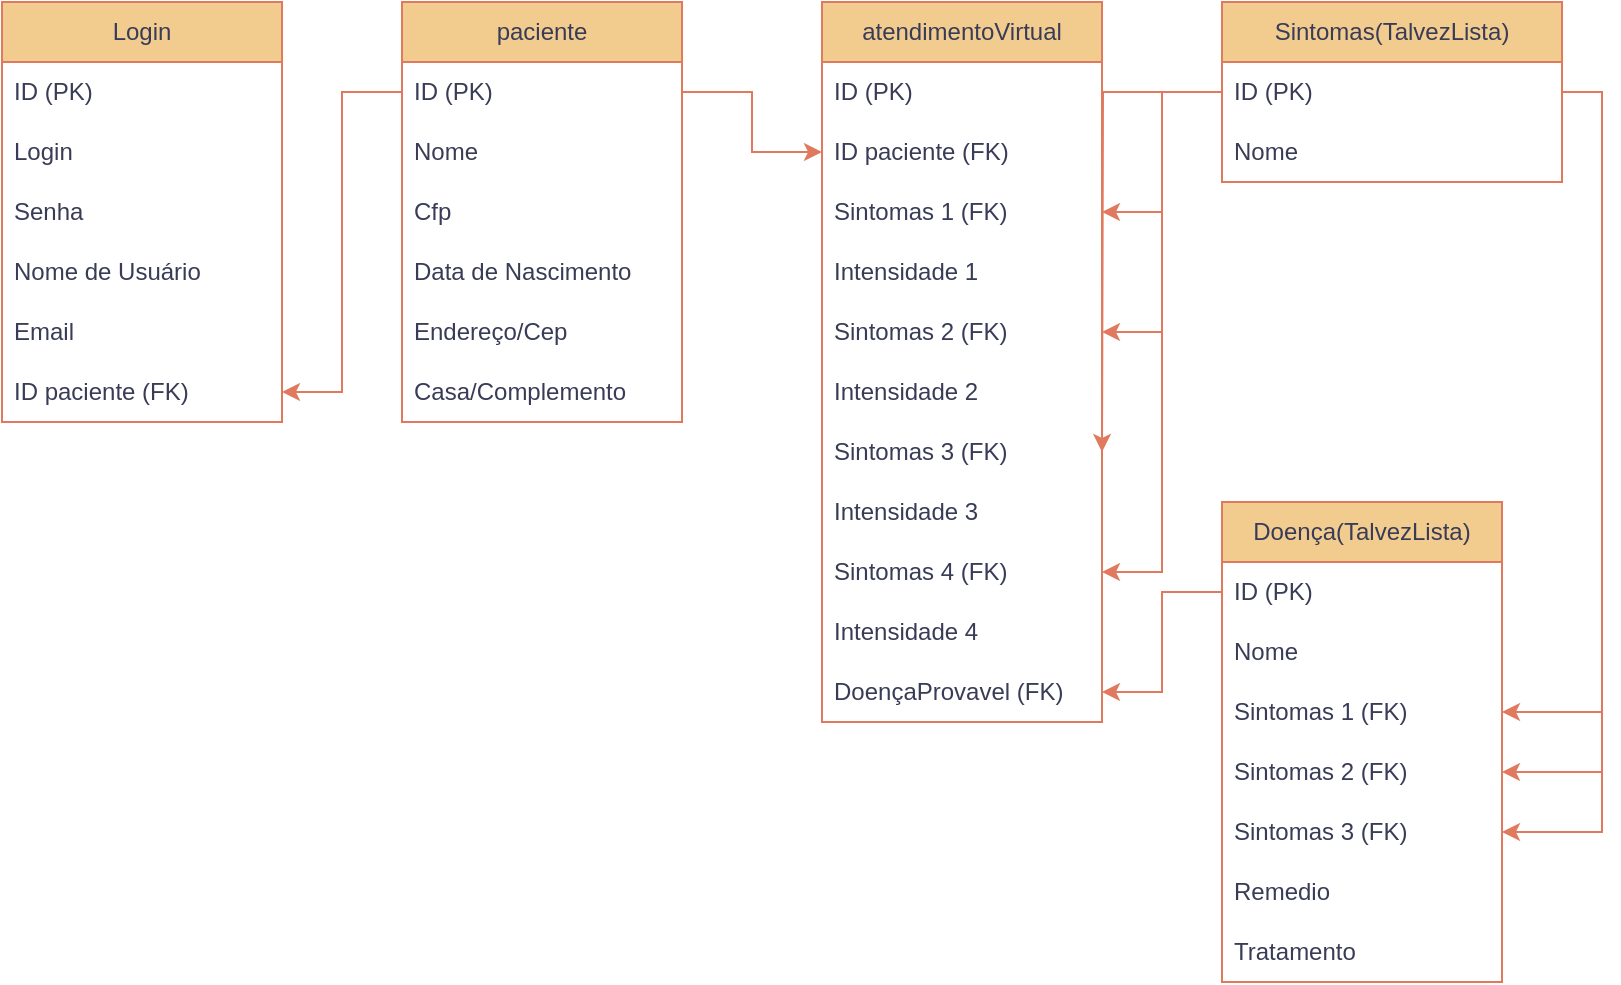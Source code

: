 <mxfile version="21.3.2" type="device">
  <diagram name="Página-1" id="5S0Ta3Dd2U1DhZmGaIWO">
    <mxGraphModel dx="954" dy="584" grid="1" gridSize="10" guides="1" tooltips="1" connect="1" arrows="1" fold="1" page="1" pageScale="1" pageWidth="827" pageHeight="1169" background="#ffffff" math="0" shadow="0">
      <root>
        <mxCell id="0" />
        <mxCell id="1" parent="0" />
        <mxCell id="IrFXPjEVqPsneqg-zb0W-1" value="atendimentoVirtual" style="swimlane;fontStyle=0;childLayout=stackLayout;horizontal=1;startSize=30;horizontalStack=0;resizeParent=1;resizeParentMax=0;resizeLast=0;collapsible=1;marginBottom=0;whiteSpace=wrap;html=1;labelBackgroundColor=none;fillColor=#F2CC8F;strokeColor=#E07A5F;fontColor=#393C56;" vertex="1" parent="1">
          <mxGeometry x="423" y="170" width="140" height="360" as="geometry" />
        </mxCell>
        <mxCell id="IrFXPjEVqPsneqg-zb0W-37" value="ID (PK)" style="text;strokeColor=none;fillColor=none;align=left;verticalAlign=middle;spacingLeft=4;spacingRight=4;overflow=hidden;points=[[0,0.5],[1,0.5]];portConstraint=eastwest;rotatable=0;whiteSpace=wrap;html=1;labelBackgroundColor=none;fontColor=#393C56;" vertex="1" parent="IrFXPjEVqPsneqg-zb0W-1">
          <mxGeometry y="30" width="140" height="30" as="geometry" />
        </mxCell>
        <mxCell id="IrFXPjEVqPsneqg-zb0W-2" value="ID paciente (FK)" style="text;strokeColor=none;fillColor=none;align=left;verticalAlign=middle;spacingLeft=4;spacingRight=4;overflow=hidden;points=[[0,0.5],[1,0.5]];portConstraint=eastwest;rotatable=0;whiteSpace=wrap;html=1;labelBackgroundColor=none;fontColor=#393C56;" vertex="1" parent="IrFXPjEVqPsneqg-zb0W-1">
          <mxGeometry y="60" width="140" height="30" as="geometry" />
        </mxCell>
        <mxCell id="IrFXPjEVqPsneqg-zb0W-3" value="Sintomas 1 (FK)" style="text;strokeColor=none;fillColor=none;align=left;verticalAlign=middle;spacingLeft=4;spacingRight=4;overflow=hidden;points=[[0,0.5],[1,0.5]];portConstraint=eastwest;rotatable=0;whiteSpace=wrap;html=1;labelBackgroundColor=none;fontColor=#393C56;" vertex="1" parent="IrFXPjEVqPsneqg-zb0W-1">
          <mxGeometry y="90" width="140" height="30" as="geometry" />
        </mxCell>
        <mxCell id="IrFXPjEVqPsneqg-zb0W-5" value="Intensidade 1" style="text;strokeColor=none;fillColor=none;align=left;verticalAlign=middle;spacingLeft=4;spacingRight=4;overflow=hidden;points=[[0,0.5],[1,0.5]];portConstraint=eastwest;rotatable=0;whiteSpace=wrap;html=1;labelBackgroundColor=none;fontColor=#393C56;" vertex="1" parent="IrFXPjEVqPsneqg-zb0W-1">
          <mxGeometry y="120" width="140" height="30" as="geometry" />
        </mxCell>
        <mxCell id="IrFXPjEVqPsneqg-zb0W-6" value="Sintomas 2 (FK)" style="text;strokeColor=none;fillColor=none;align=left;verticalAlign=middle;spacingLeft=4;spacingRight=4;overflow=hidden;points=[[0,0.5],[1,0.5]];portConstraint=eastwest;rotatable=0;whiteSpace=wrap;html=1;labelBackgroundColor=none;fontColor=#393C56;" vertex="1" parent="IrFXPjEVqPsneqg-zb0W-1">
          <mxGeometry y="150" width="140" height="30" as="geometry" />
        </mxCell>
        <mxCell id="IrFXPjEVqPsneqg-zb0W-7" value="Intensidade 2" style="text;strokeColor=none;fillColor=none;align=left;verticalAlign=middle;spacingLeft=4;spacingRight=4;overflow=hidden;points=[[0,0.5],[1,0.5]];portConstraint=eastwest;rotatable=0;whiteSpace=wrap;html=1;labelBackgroundColor=none;fontColor=#393C56;" vertex="1" parent="IrFXPjEVqPsneqg-zb0W-1">
          <mxGeometry y="180" width="140" height="30" as="geometry" />
        </mxCell>
        <mxCell id="IrFXPjEVqPsneqg-zb0W-57" value="Sintomas 3 (FK)" style="text;strokeColor=none;fillColor=none;align=left;verticalAlign=middle;spacingLeft=4;spacingRight=4;overflow=hidden;points=[[0,0.5],[1,0.5]];portConstraint=eastwest;rotatable=0;whiteSpace=wrap;html=1;labelBackgroundColor=none;fontColor=#393C56;" vertex="1" parent="IrFXPjEVqPsneqg-zb0W-1">
          <mxGeometry y="210" width="140" height="30" as="geometry" />
        </mxCell>
        <mxCell id="IrFXPjEVqPsneqg-zb0W-4" value="Intensidade 3" style="text;strokeColor=none;fillColor=none;align=left;verticalAlign=middle;spacingLeft=4;spacingRight=4;overflow=hidden;points=[[0,0.5],[1,0.5]];portConstraint=eastwest;rotatable=0;whiteSpace=wrap;html=1;labelBackgroundColor=none;fontColor=#393C56;" vertex="1" parent="IrFXPjEVqPsneqg-zb0W-1">
          <mxGeometry y="240" width="140" height="30" as="geometry" />
        </mxCell>
        <mxCell id="IrFXPjEVqPsneqg-zb0W-29" value="Sintomas 4 (FK)" style="text;strokeColor=none;fillColor=none;align=left;verticalAlign=middle;spacingLeft=4;spacingRight=4;overflow=hidden;points=[[0,0.5],[1,0.5]];portConstraint=eastwest;rotatable=0;whiteSpace=wrap;html=1;labelBackgroundColor=none;fontColor=#393C56;" vertex="1" parent="IrFXPjEVqPsneqg-zb0W-1">
          <mxGeometry y="270" width="140" height="30" as="geometry" />
        </mxCell>
        <mxCell id="IrFXPjEVqPsneqg-zb0W-30" value="Intensidade 4" style="text;strokeColor=none;fillColor=none;align=left;verticalAlign=middle;spacingLeft=4;spacingRight=4;overflow=hidden;points=[[0,0.5],[1,0.5]];portConstraint=eastwest;rotatable=0;whiteSpace=wrap;html=1;labelBackgroundColor=none;fontColor=#393C56;" vertex="1" parent="IrFXPjEVqPsneqg-zb0W-1">
          <mxGeometry y="300" width="140" height="30" as="geometry" />
        </mxCell>
        <mxCell id="IrFXPjEVqPsneqg-zb0W-38" value="DoençaProvavel (FK)" style="text;strokeColor=none;fillColor=none;align=left;verticalAlign=middle;spacingLeft=4;spacingRight=4;overflow=hidden;points=[[0,0.5],[1,0.5]];portConstraint=eastwest;rotatable=0;whiteSpace=wrap;html=1;labelBackgroundColor=none;fontColor=#393C56;" vertex="1" parent="IrFXPjEVqPsneqg-zb0W-1">
          <mxGeometry y="330" width="140" height="30" as="geometry" />
        </mxCell>
        <mxCell id="IrFXPjEVqPsneqg-zb0W-9" value="paciente" style="swimlane;fontStyle=0;childLayout=stackLayout;horizontal=1;startSize=30;horizontalStack=0;resizeParent=1;resizeParentMax=0;resizeLast=0;collapsible=1;marginBottom=0;whiteSpace=wrap;html=1;labelBackgroundColor=none;fillColor=#F2CC8F;strokeColor=#E07A5F;fontColor=#393C56;" vertex="1" parent="1">
          <mxGeometry x="213" y="170" width="140" height="210" as="geometry" />
        </mxCell>
        <mxCell id="IrFXPjEVqPsneqg-zb0W-10" value="ID (PK)" style="text;strokeColor=none;fillColor=none;align=left;verticalAlign=middle;spacingLeft=4;spacingRight=4;overflow=hidden;points=[[0,0.5],[1,0.5]];portConstraint=eastwest;rotatable=0;whiteSpace=wrap;html=1;labelBackgroundColor=none;fontColor=#393C56;" vertex="1" parent="IrFXPjEVqPsneqg-zb0W-9">
          <mxGeometry y="30" width="140" height="30" as="geometry" />
        </mxCell>
        <mxCell id="IrFXPjEVqPsneqg-zb0W-11" value="Nome" style="text;strokeColor=none;fillColor=none;align=left;verticalAlign=middle;spacingLeft=4;spacingRight=4;overflow=hidden;points=[[0,0.5],[1,0.5]];portConstraint=eastwest;rotatable=0;whiteSpace=wrap;html=1;labelBackgroundColor=none;fontColor=#393C56;" vertex="1" parent="IrFXPjEVqPsneqg-zb0W-9">
          <mxGeometry y="60" width="140" height="30" as="geometry" />
        </mxCell>
        <mxCell id="IrFXPjEVqPsneqg-zb0W-13" value="Cfp" style="text;strokeColor=none;fillColor=none;align=left;verticalAlign=middle;spacingLeft=4;spacingRight=4;overflow=hidden;points=[[0,0.5],[1,0.5]];portConstraint=eastwest;rotatable=0;whiteSpace=wrap;html=1;labelBackgroundColor=none;fontColor=#393C56;" vertex="1" parent="IrFXPjEVqPsneqg-zb0W-9">
          <mxGeometry y="90" width="140" height="30" as="geometry" />
        </mxCell>
        <mxCell id="IrFXPjEVqPsneqg-zb0W-56" value="Data de Nascimento" style="text;strokeColor=none;fillColor=none;align=left;verticalAlign=middle;spacingLeft=4;spacingRight=4;overflow=hidden;points=[[0,0.5],[1,0.5]];portConstraint=eastwest;rotatable=0;whiteSpace=wrap;html=1;labelBackgroundColor=none;fontColor=#393C56;" vertex="1" parent="IrFXPjEVqPsneqg-zb0W-9">
          <mxGeometry y="120" width="140" height="30" as="geometry" />
        </mxCell>
        <mxCell id="IrFXPjEVqPsneqg-zb0W-12" value="Endereço/Cep" style="text;strokeColor=none;fillColor=none;align=left;verticalAlign=middle;spacingLeft=4;spacingRight=4;overflow=hidden;points=[[0,0.5],[1,0.5]];portConstraint=eastwest;rotatable=0;whiteSpace=wrap;html=1;labelBackgroundColor=none;fontColor=#393C56;" vertex="1" parent="IrFXPjEVqPsneqg-zb0W-9">
          <mxGeometry y="150" width="140" height="30" as="geometry" />
        </mxCell>
        <mxCell id="IrFXPjEVqPsneqg-zb0W-55" value="Casa/Complemento" style="text;strokeColor=none;fillColor=none;align=left;verticalAlign=middle;spacingLeft=4;spacingRight=4;overflow=hidden;points=[[0,0.5],[1,0.5]];portConstraint=eastwest;rotatable=0;whiteSpace=wrap;html=1;labelBackgroundColor=none;fontColor=#393C56;" vertex="1" parent="IrFXPjEVqPsneqg-zb0W-9">
          <mxGeometry y="180" width="140" height="30" as="geometry" />
        </mxCell>
        <mxCell id="IrFXPjEVqPsneqg-zb0W-16" style="edgeStyle=orthogonalEdgeStyle;rounded=0;orthogonalLoop=1;jettySize=auto;html=1;exitX=1;exitY=0.5;exitDx=0;exitDy=0;entryX=0;entryY=0.5;entryDx=0;entryDy=0;labelBackgroundColor=none;strokeColor=#E07A5F;fontColor=default;" edge="1" parent="1" source="IrFXPjEVqPsneqg-zb0W-10" target="IrFXPjEVqPsneqg-zb0W-2">
          <mxGeometry relative="1" as="geometry" />
        </mxCell>
        <mxCell id="IrFXPjEVqPsneqg-zb0W-17" value="Doença(TalvezLista)" style="swimlane;fontStyle=0;childLayout=stackLayout;horizontal=1;startSize=30;horizontalStack=0;resizeParent=1;resizeParentMax=0;resizeLast=0;collapsible=1;marginBottom=0;whiteSpace=wrap;html=1;labelBackgroundColor=none;fillColor=#F2CC8F;strokeColor=#E07A5F;fontColor=#393C56;" vertex="1" parent="1">
          <mxGeometry x="623" y="420" width="140" height="240" as="geometry" />
        </mxCell>
        <mxCell id="IrFXPjEVqPsneqg-zb0W-18" value="ID (PK)" style="text;strokeColor=none;fillColor=none;align=left;verticalAlign=middle;spacingLeft=4;spacingRight=4;overflow=hidden;points=[[0,0.5],[1,0.5]];portConstraint=eastwest;rotatable=0;whiteSpace=wrap;html=1;labelBackgroundColor=none;fontColor=#393C56;" vertex="1" parent="IrFXPjEVqPsneqg-zb0W-17">
          <mxGeometry y="30" width="140" height="30" as="geometry" />
        </mxCell>
        <mxCell id="IrFXPjEVqPsneqg-zb0W-19" value="Nome" style="text;strokeColor=none;fillColor=none;align=left;verticalAlign=middle;spacingLeft=4;spacingRight=4;overflow=hidden;points=[[0,0.5],[1,0.5]];portConstraint=eastwest;rotatable=0;whiteSpace=wrap;html=1;labelBackgroundColor=none;fontColor=#393C56;" vertex="1" parent="IrFXPjEVqPsneqg-zb0W-17">
          <mxGeometry y="60" width="140" height="30" as="geometry" />
        </mxCell>
        <mxCell id="IrFXPjEVqPsneqg-zb0W-49" value="Sintomas 1 (FK)" style="text;strokeColor=none;fillColor=none;align=left;verticalAlign=middle;spacingLeft=4;spacingRight=4;overflow=hidden;points=[[0,0.5],[1,0.5]];portConstraint=eastwest;rotatable=0;whiteSpace=wrap;html=1;labelBackgroundColor=none;fontColor=#393C56;" vertex="1" parent="IrFXPjEVqPsneqg-zb0W-17">
          <mxGeometry y="90" width="140" height="30" as="geometry" />
        </mxCell>
        <mxCell id="IrFXPjEVqPsneqg-zb0W-48" value="Sintomas 2 (FK)" style="text;strokeColor=none;fillColor=none;align=left;verticalAlign=middle;spacingLeft=4;spacingRight=4;overflow=hidden;points=[[0,0.5],[1,0.5]];portConstraint=eastwest;rotatable=0;whiteSpace=wrap;html=1;labelBackgroundColor=none;fontColor=#393C56;" vertex="1" parent="IrFXPjEVqPsneqg-zb0W-17">
          <mxGeometry y="120" width="140" height="30" as="geometry" />
        </mxCell>
        <mxCell id="IrFXPjEVqPsneqg-zb0W-50" value="Sintomas 3 (FK)" style="text;strokeColor=none;fillColor=none;align=left;verticalAlign=middle;spacingLeft=4;spacingRight=4;overflow=hidden;points=[[0,0.5],[1,0.5]];portConstraint=eastwest;rotatable=0;whiteSpace=wrap;html=1;labelBackgroundColor=none;fontColor=#393C56;" vertex="1" parent="IrFXPjEVqPsneqg-zb0W-17">
          <mxGeometry y="150" width="140" height="30" as="geometry" />
        </mxCell>
        <mxCell id="IrFXPjEVqPsneqg-zb0W-20" value="Remedio" style="text;strokeColor=none;fillColor=none;align=left;verticalAlign=middle;spacingLeft=4;spacingRight=4;overflow=hidden;points=[[0,0.5],[1,0.5]];portConstraint=eastwest;rotatable=0;whiteSpace=wrap;html=1;labelBackgroundColor=none;fontColor=#393C56;" vertex="1" parent="IrFXPjEVqPsneqg-zb0W-17">
          <mxGeometry y="180" width="140" height="30" as="geometry" />
        </mxCell>
        <mxCell id="IrFXPjEVqPsneqg-zb0W-36" value="Tratamento" style="text;strokeColor=none;fillColor=none;align=left;verticalAlign=middle;spacingLeft=4;spacingRight=4;overflow=hidden;points=[[0,0.5],[1,0.5]];portConstraint=eastwest;rotatable=0;whiteSpace=wrap;html=1;labelBackgroundColor=none;fontColor=#393C56;" vertex="1" parent="IrFXPjEVqPsneqg-zb0W-17">
          <mxGeometry y="210" width="140" height="30" as="geometry" />
        </mxCell>
        <mxCell id="IrFXPjEVqPsneqg-zb0W-21" value="Login" style="swimlane;fontStyle=0;childLayout=stackLayout;horizontal=1;startSize=30;horizontalStack=0;resizeParent=1;resizeParentMax=0;resizeLast=0;collapsible=1;marginBottom=0;whiteSpace=wrap;html=1;labelBackgroundColor=none;fillColor=#F2CC8F;strokeColor=#E07A5F;fontColor=#393C56;" vertex="1" parent="1">
          <mxGeometry x="13" y="170" width="140" height="210" as="geometry" />
        </mxCell>
        <mxCell id="IrFXPjEVqPsneqg-zb0W-28" value="ID (PK)" style="text;strokeColor=none;fillColor=none;align=left;verticalAlign=middle;spacingLeft=4;spacingRight=4;overflow=hidden;points=[[0,0.5],[1,0.5]];portConstraint=eastwest;rotatable=0;whiteSpace=wrap;html=1;labelBackgroundColor=none;fontColor=#393C56;" vertex="1" parent="IrFXPjEVqPsneqg-zb0W-21">
          <mxGeometry y="30" width="140" height="30" as="geometry" />
        </mxCell>
        <mxCell id="IrFXPjEVqPsneqg-zb0W-22" value="Login" style="text;strokeColor=none;fillColor=none;align=left;verticalAlign=middle;spacingLeft=4;spacingRight=4;overflow=hidden;points=[[0,0.5],[1,0.5]];portConstraint=eastwest;rotatable=0;whiteSpace=wrap;html=1;labelBackgroundColor=none;fontColor=#393C56;" vertex="1" parent="IrFXPjEVqPsneqg-zb0W-21">
          <mxGeometry y="60" width="140" height="30" as="geometry" />
        </mxCell>
        <mxCell id="IrFXPjEVqPsneqg-zb0W-23" value="Senha" style="text;strokeColor=none;fillColor=none;align=left;verticalAlign=middle;spacingLeft=4;spacingRight=4;overflow=hidden;points=[[0,0.5],[1,0.5]];portConstraint=eastwest;rotatable=0;whiteSpace=wrap;html=1;labelBackgroundColor=none;fontColor=#393C56;" vertex="1" parent="IrFXPjEVqPsneqg-zb0W-21">
          <mxGeometry y="90" width="140" height="30" as="geometry" />
        </mxCell>
        <mxCell id="IrFXPjEVqPsneqg-zb0W-24" value="Nome de Usuário" style="text;strokeColor=none;fillColor=none;align=left;verticalAlign=middle;spacingLeft=4;spacingRight=4;overflow=hidden;points=[[0,0.5],[1,0.5]];portConstraint=eastwest;rotatable=0;whiteSpace=wrap;html=1;labelBackgroundColor=none;fontColor=#393C56;" vertex="1" parent="IrFXPjEVqPsneqg-zb0W-21">
          <mxGeometry y="120" width="140" height="30" as="geometry" />
        </mxCell>
        <mxCell id="IrFXPjEVqPsneqg-zb0W-25" value="Email" style="text;strokeColor=none;fillColor=none;align=left;verticalAlign=middle;spacingLeft=4;spacingRight=4;overflow=hidden;points=[[0,0.5],[1,0.5]];portConstraint=eastwest;rotatable=0;whiteSpace=wrap;html=1;labelBackgroundColor=none;fontColor=#393C56;" vertex="1" parent="IrFXPjEVqPsneqg-zb0W-21">
          <mxGeometry y="150" width="140" height="30" as="geometry" />
        </mxCell>
        <mxCell id="IrFXPjEVqPsneqg-zb0W-26" value="ID paciente (FK)" style="text;strokeColor=none;fillColor=none;align=left;verticalAlign=middle;spacingLeft=4;spacingRight=4;overflow=hidden;points=[[0,0.5],[1,0.5]];portConstraint=eastwest;rotatable=0;whiteSpace=wrap;html=1;labelBackgroundColor=none;fontColor=#393C56;" vertex="1" parent="IrFXPjEVqPsneqg-zb0W-21">
          <mxGeometry y="180" width="140" height="30" as="geometry" />
        </mxCell>
        <mxCell id="IrFXPjEVqPsneqg-zb0W-27" style="edgeStyle=orthogonalEdgeStyle;rounded=0;orthogonalLoop=1;jettySize=auto;html=1;exitX=0;exitY=0.5;exitDx=0;exitDy=0;entryX=1;entryY=0.5;entryDx=0;entryDy=0;labelBackgroundColor=none;strokeColor=#E07A5F;fontColor=default;" edge="1" parent="1" source="IrFXPjEVqPsneqg-zb0W-10" target="IrFXPjEVqPsneqg-zb0W-26">
          <mxGeometry relative="1" as="geometry" />
        </mxCell>
        <mxCell id="IrFXPjEVqPsneqg-zb0W-39" style="edgeStyle=orthogonalEdgeStyle;rounded=0;orthogonalLoop=1;jettySize=auto;html=1;exitX=0;exitY=0.5;exitDx=0;exitDy=0;entryX=1;entryY=0.5;entryDx=0;entryDy=0;labelBackgroundColor=none;strokeColor=#E07A5F;fontColor=default;" edge="1" parent="1" source="IrFXPjEVqPsneqg-zb0W-18" target="IrFXPjEVqPsneqg-zb0W-38">
          <mxGeometry relative="1" as="geometry" />
        </mxCell>
        <mxCell id="IrFXPjEVqPsneqg-zb0W-40" value="Sintomas(TalvezLista)" style="swimlane;fontStyle=0;childLayout=stackLayout;horizontal=1;startSize=30;horizontalStack=0;resizeParent=1;resizeParentMax=0;resizeLast=0;collapsible=1;marginBottom=0;whiteSpace=wrap;html=1;labelBackgroundColor=none;fillColor=#F2CC8F;strokeColor=#E07A5F;fontColor=#393C56;" vertex="1" parent="1">
          <mxGeometry x="623" y="170" width="170" height="90" as="geometry" />
        </mxCell>
        <mxCell id="IrFXPjEVqPsneqg-zb0W-41" value="ID (PK)" style="text;strokeColor=none;fillColor=none;align=left;verticalAlign=middle;spacingLeft=4;spacingRight=4;overflow=hidden;points=[[0,0.5],[1,0.5]];portConstraint=eastwest;rotatable=0;whiteSpace=wrap;html=1;labelBackgroundColor=none;fontColor=#393C56;" vertex="1" parent="IrFXPjEVqPsneqg-zb0W-40">
          <mxGeometry y="30" width="170" height="30" as="geometry" />
        </mxCell>
        <mxCell id="IrFXPjEVqPsneqg-zb0W-42" value="Nome" style="text;strokeColor=none;fillColor=none;align=left;verticalAlign=middle;spacingLeft=4;spacingRight=4;overflow=hidden;points=[[0,0.5],[1,0.5]];portConstraint=eastwest;rotatable=0;whiteSpace=wrap;html=1;labelBackgroundColor=none;fontColor=#393C56;" vertex="1" parent="IrFXPjEVqPsneqg-zb0W-40">
          <mxGeometry y="60" width="170" height="30" as="geometry" />
        </mxCell>
        <mxCell id="IrFXPjEVqPsneqg-zb0W-44" style="edgeStyle=orthogonalEdgeStyle;rounded=0;orthogonalLoop=1;jettySize=auto;html=1;exitX=0;exitY=0.5;exitDx=0;exitDy=0;entryX=1;entryY=0.5;entryDx=0;entryDy=0;labelBackgroundColor=none;strokeColor=#E07A5F;fontColor=default;" edge="1" parent="1" source="IrFXPjEVqPsneqg-zb0W-41" target="IrFXPjEVqPsneqg-zb0W-3">
          <mxGeometry relative="1" as="geometry" />
        </mxCell>
        <mxCell id="IrFXPjEVqPsneqg-zb0W-45" style="edgeStyle=orthogonalEdgeStyle;rounded=0;orthogonalLoop=1;jettySize=auto;html=1;exitX=0;exitY=0.5;exitDx=0;exitDy=0;entryX=1;entryY=0.5;entryDx=0;entryDy=0;labelBackgroundColor=none;strokeColor=#E07A5F;fontColor=default;" edge="1" parent="1" source="IrFXPjEVqPsneqg-zb0W-41" target="IrFXPjEVqPsneqg-zb0W-6">
          <mxGeometry relative="1" as="geometry" />
        </mxCell>
        <mxCell id="IrFXPjEVqPsneqg-zb0W-46" style="edgeStyle=orthogonalEdgeStyle;rounded=0;orthogonalLoop=1;jettySize=auto;html=1;exitX=0;exitY=0.5;exitDx=0;exitDy=0;entryX=1;entryY=0.5;entryDx=0;entryDy=0;labelBackgroundColor=none;strokeColor=#E07A5F;fontColor=default;" edge="1" parent="1" source="IrFXPjEVqPsneqg-zb0W-41">
          <mxGeometry relative="1" as="geometry">
            <mxPoint x="563" y="395" as="targetPoint" />
          </mxGeometry>
        </mxCell>
        <mxCell id="IrFXPjEVqPsneqg-zb0W-47" style="edgeStyle=orthogonalEdgeStyle;rounded=0;orthogonalLoop=1;jettySize=auto;html=1;exitX=0;exitY=0.5;exitDx=0;exitDy=0;entryX=1;entryY=0.5;entryDx=0;entryDy=0;labelBackgroundColor=none;strokeColor=#E07A5F;fontColor=default;" edge="1" parent="1" source="IrFXPjEVqPsneqg-zb0W-41" target="IrFXPjEVqPsneqg-zb0W-29">
          <mxGeometry relative="1" as="geometry" />
        </mxCell>
        <mxCell id="IrFXPjEVqPsneqg-zb0W-52" style="edgeStyle=orthogonalEdgeStyle;rounded=0;orthogonalLoop=1;jettySize=auto;html=1;exitX=1;exitY=0.5;exitDx=0;exitDy=0;entryX=1;entryY=0.5;entryDx=0;entryDy=0;labelBackgroundColor=none;strokeColor=#E07A5F;fontColor=default;" edge="1" parent="1" source="IrFXPjEVqPsneqg-zb0W-41" target="IrFXPjEVqPsneqg-zb0W-49">
          <mxGeometry relative="1" as="geometry" />
        </mxCell>
        <mxCell id="IrFXPjEVqPsneqg-zb0W-53" style="edgeStyle=orthogonalEdgeStyle;rounded=0;orthogonalLoop=1;jettySize=auto;html=1;exitX=1;exitY=0.5;exitDx=0;exitDy=0;entryX=1;entryY=0.5;entryDx=0;entryDy=0;labelBackgroundColor=none;strokeColor=#E07A5F;fontColor=default;" edge="1" parent="1" source="IrFXPjEVqPsneqg-zb0W-41" target="IrFXPjEVqPsneqg-zb0W-48">
          <mxGeometry relative="1" as="geometry" />
        </mxCell>
        <mxCell id="IrFXPjEVqPsneqg-zb0W-54" style="edgeStyle=orthogonalEdgeStyle;rounded=0;orthogonalLoop=1;jettySize=auto;html=1;exitX=1;exitY=0.5;exitDx=0;exitDy=0;entryX=1;entryY=0.5;entryDx=0;entryDy=0;labelBackgroundColor=none;strokeColor=#E07A5F;fontColor=default;" edge="1" parent="1" source="IrFXPjEVqPsneqg-zb0W-41" target="IrFXPjEVqPsneqg-zb0W-50">
          <mxGeometry relative="1" as="geometry" />
        </mxCell>
      </root>
    </mxGraphModel>
  </diagram>
</mxfile>
